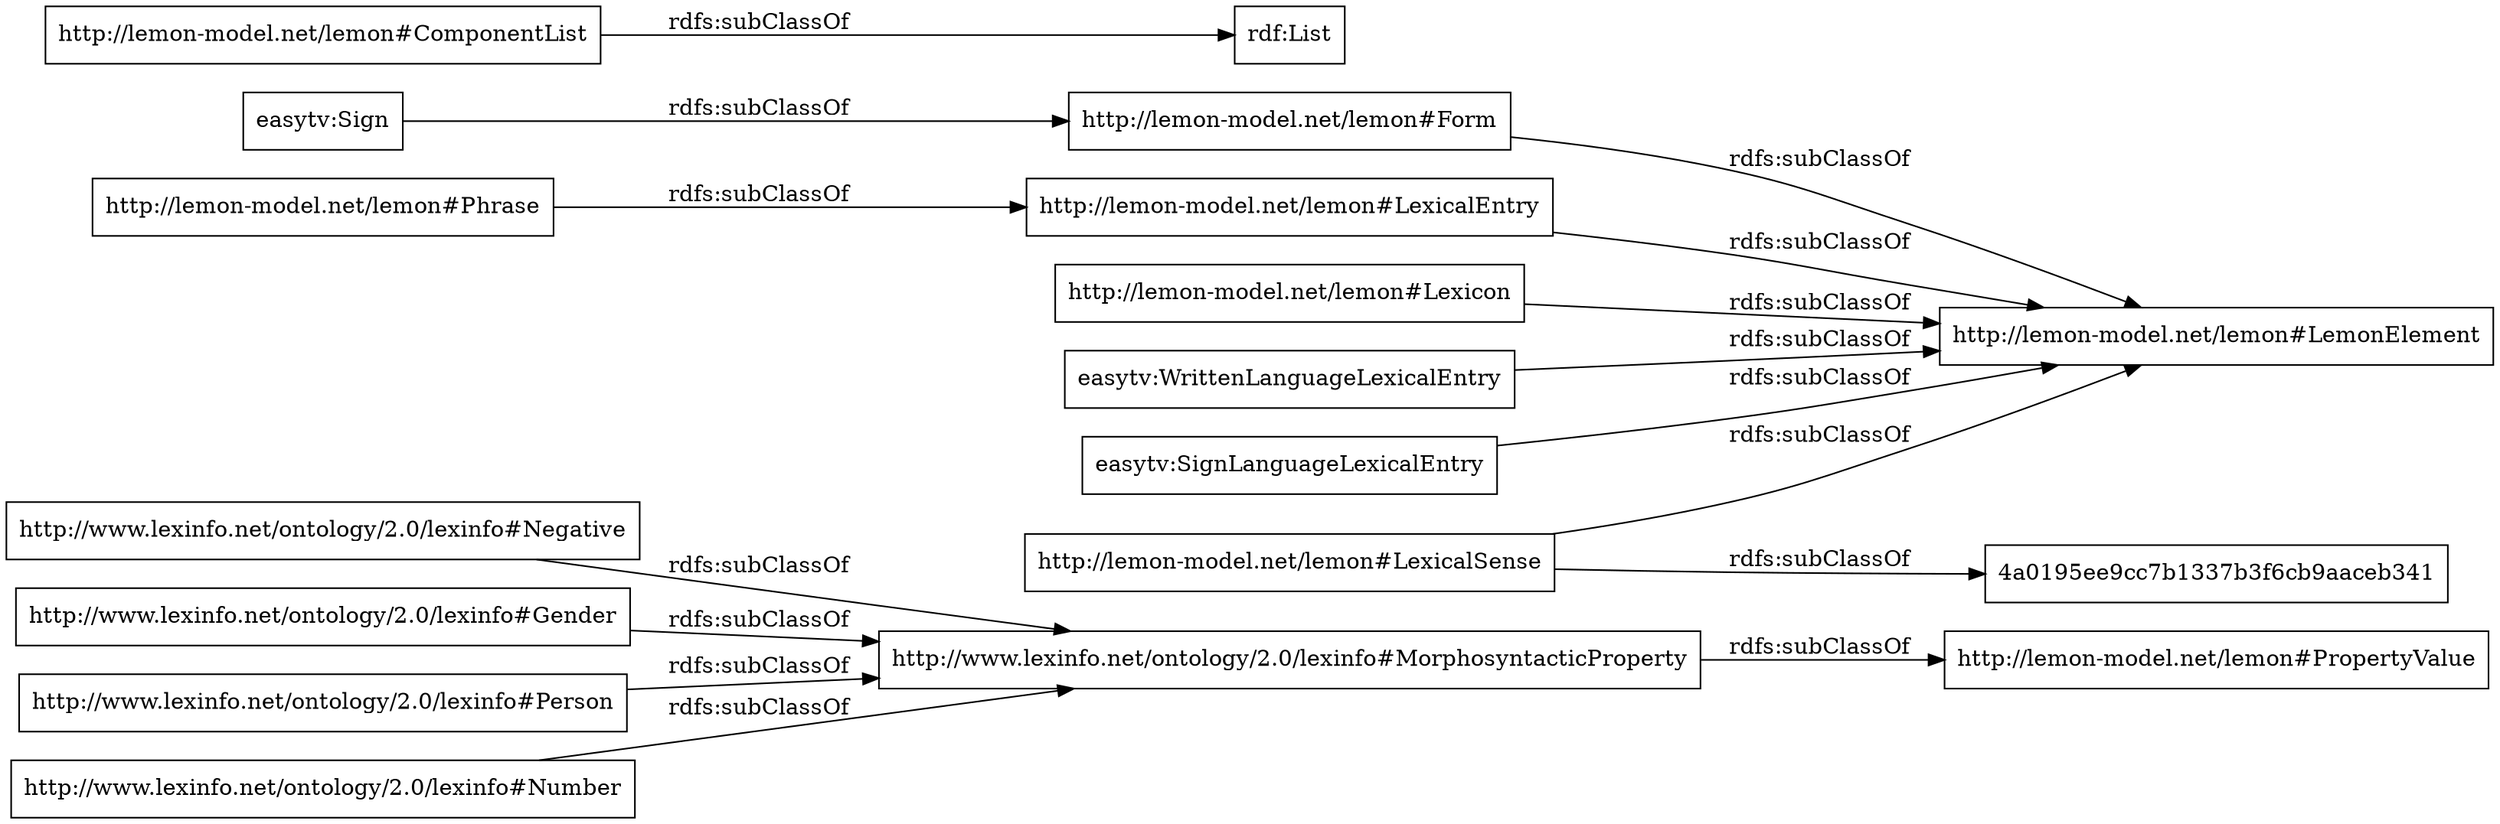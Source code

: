 digraph ar2dtool_diagram { 
rankdir=LR;
size="1000"
node [shape = rectangle, color="black"]; "http://www.lexinfo.net/ontology/2.0/lexinfo#Negative" "easytv:Sign" "http://www.lexinfo.net/ontology/2.0/lexinfo#Gender" "http://lemon-model.net/lemon#ComponentList" "http://www.lexinfo.net/ontology/2.0/lexinfo#Person" "http://lemon-model.net/lemon#LexicalEntry" "rdf:List" "http://www.lexinfo.net/ontology/2.0/lexinfo#Number" "http://lemon-model.net/lemon#Form" "http://lemon-model.net/lemon#LemonElement" "http://lemon-model.net/lemon#Lexicon" "easytv:WrittenLanguageLexicalEntry" "4a0195ee9cc7b1337b3f6cb9aaceb341" "easytv:SignLanguageLexicalEntry" "http://www.lexinfo.net/ontology/2.0/lexinfo#MorphosyntacticProperty" "http://lemon-model.net/lemon#Phrase" "http://lemon-model.net/lemon#PropertyValue" "http://lemon-model.net/lemon#LexicalSense" ; /*classes style*/
	"http://www.lexinfo.net/ontology/2.0/lexinfo#Person" -> "http://www.lexinfo.net/ontology/2.0/lexinfo#MorphosyntacticProperty" [ label = "rdfs:subClassOf" ];
	"http://www.lexinfo.net/ontology/2.0/lexinfo#MorphosyntacticProperty" -> "http://lemon-model.net/lemon#PropertyValue" [ label = "rdfs:subClassOf" ];
	"http://lemon-model.net/lemon#Lexicon" -> "http://lemon-model.net/lemon#LemonElement" [ label = "rdfs:subClassOf" ];
	"http://lemon-model.net/lemon#Form" -> "http://lemon-model.net/lemon#LemonElement" [ label = "rdfs:subClassOf" ];
	"easytv:SignLanguageLexicalEntry" -> "http://lemon-model.net/lemon#LemonElement" [ label = "rdfs:subClassOf" ];
	"http://lemon-model.net/lemon#Phrase" -> "http://lemon-model.net/lemon#LexicalEntry" [ label = "rdfs:subClassOf" ];
	"http://lemon-model.net/lemon#ComponentList" -> "rdf:List" [ label = "rdfs:subClassOf" ];
	"easytv:Sign" -> "http://lemon-model.net/lemon#Form" [ label = "rdfs:subClassOf" ];
	"easytv:WrittenLanguageLexicalEntry" -> "http://lemon-model.net/lemon#LemonElement" [ label = "rdfs:subClassOf" ];
	"http://www.lexinfo.net/ontology/2.0/lexinfo#Number" -> "http://www.lexinfo.net/ontology/2.0/lexinfo#MorphosyntacticProperty" [ label = "rdfs:subClassOf" ];
	"http://www.lexinfo.net/ontology/2.0/lexinfo#Negative" -> "http://www.lexinfo.net/ontology/2.0/lexinfo#MorphosyntacticProperty" [ label = "rdfs:subClassOf" ];
	"http://www.lexinfo.net/ontology/2.0/lexinfo#Gender" -> "http://www.lexinfo.net/ontology/2.0/lexinfo#MorphosyntacticProperty" [ label = "rdfs:subClassOf" ];
	"http://lemon-model.net/lemon#LexicalEntry" -> "http://lemon-model.net/lemon#LemonElement" [ label = "rdfs:subClassOf" ];
	"http://lemon-model.net/lemon#LexicalSense" -> "http://lemon-model.net/lemon#LemonElement" [ label = "rdfs:subClassOf" ];
	"http://lemon-model.net/lemon#LexicalSense" -> "4a0195ee9cc7b1337b3f6cb9aaceb341" [ label = "rdfs:subClassOf" ];

}
